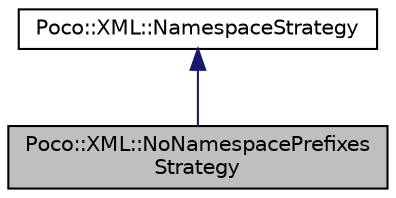 digraph "Poco::XML::NoNamespacePrefixesStrategy"
{
 // LATEX_PDF_SIZE
  edge [fontname="Helvetica",fontsize="10",labelfontname="Helvetica",labelfontsize="10"];
  node [fontname="Helvetica",fontsize="10",shape=record];
  Node1 [label="Poco::XML::NoNamespacePrefixes\lStrategy",height=0.2,width=0.4,color="black", fillcolor="grey75", style="filled", fontcolor="black",tooltip=" "];
  Node2 -> Node1 [dir="back",color="midnightblue",fontsize="10",style="solid",fontname="Helvetica"];
  Node2 [label="Poco::XML::NamespaceStrategy",height=0.2,width=0.4,color="black", fillcolor="white", style="filled",URL="$classPoco_1_1XML_1_1NamespaceStrategy.html",tooltip=" "];
}
